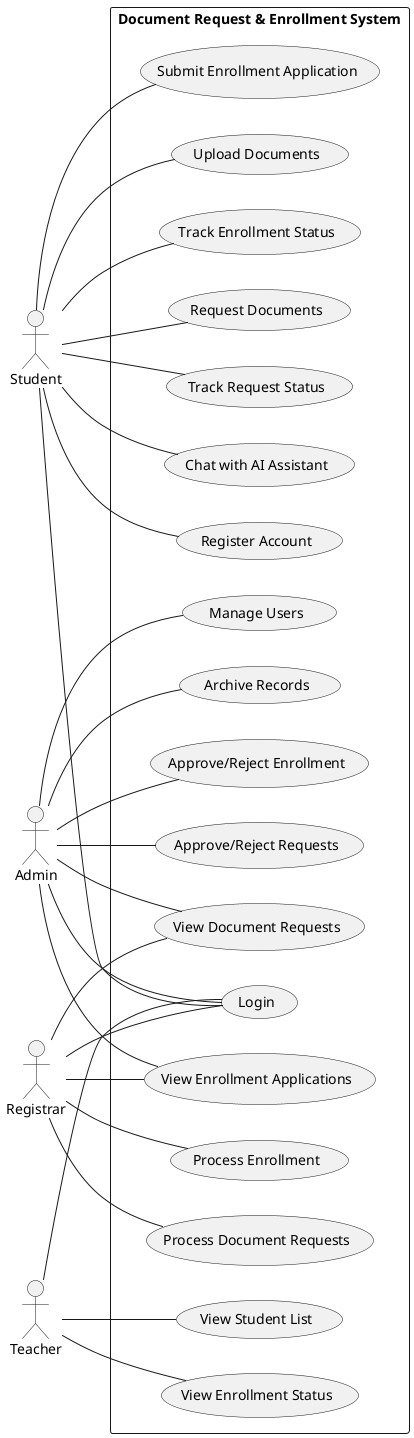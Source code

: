 @startuml

left to right direction

actor Student
actor Admin
actor Registrar
actor Teacher

rectangle "Document Request & Enrollment System" {
  Student -- (Register Account)
  Student -- (Login)
  Student -- (Submit Enrollment Application)
  Student -- (Upload Documents)
  Student -- (Track Enrollment Status)
  Student -- (Request Documents)
  Student -- (Track Request Status)
  Student -- (Chat with AI Assistant)

  Admin -- (Login)
  Admin -- (View Enrollment Applications)
  Admin -- (Approve/Reject Enrollment)
  Admin -- (View Document Requests)
  Admin -- (Approve/Reject Requests)
  Admin -- (Manage Users)
  Admin -- (Archive Records)

  Registrar -- (Login)
  Registrar -- (View Enrollment Applications)
  Registrar -- (Process Enrollment)
  Registrar -- (View Document Requests)
  Registrar -- (Process Document Requests)

  Teacher -- (Login)
  Teacher -- (View Student List)
  Teacher -- (View Enrollment Status)
}

@enduml
